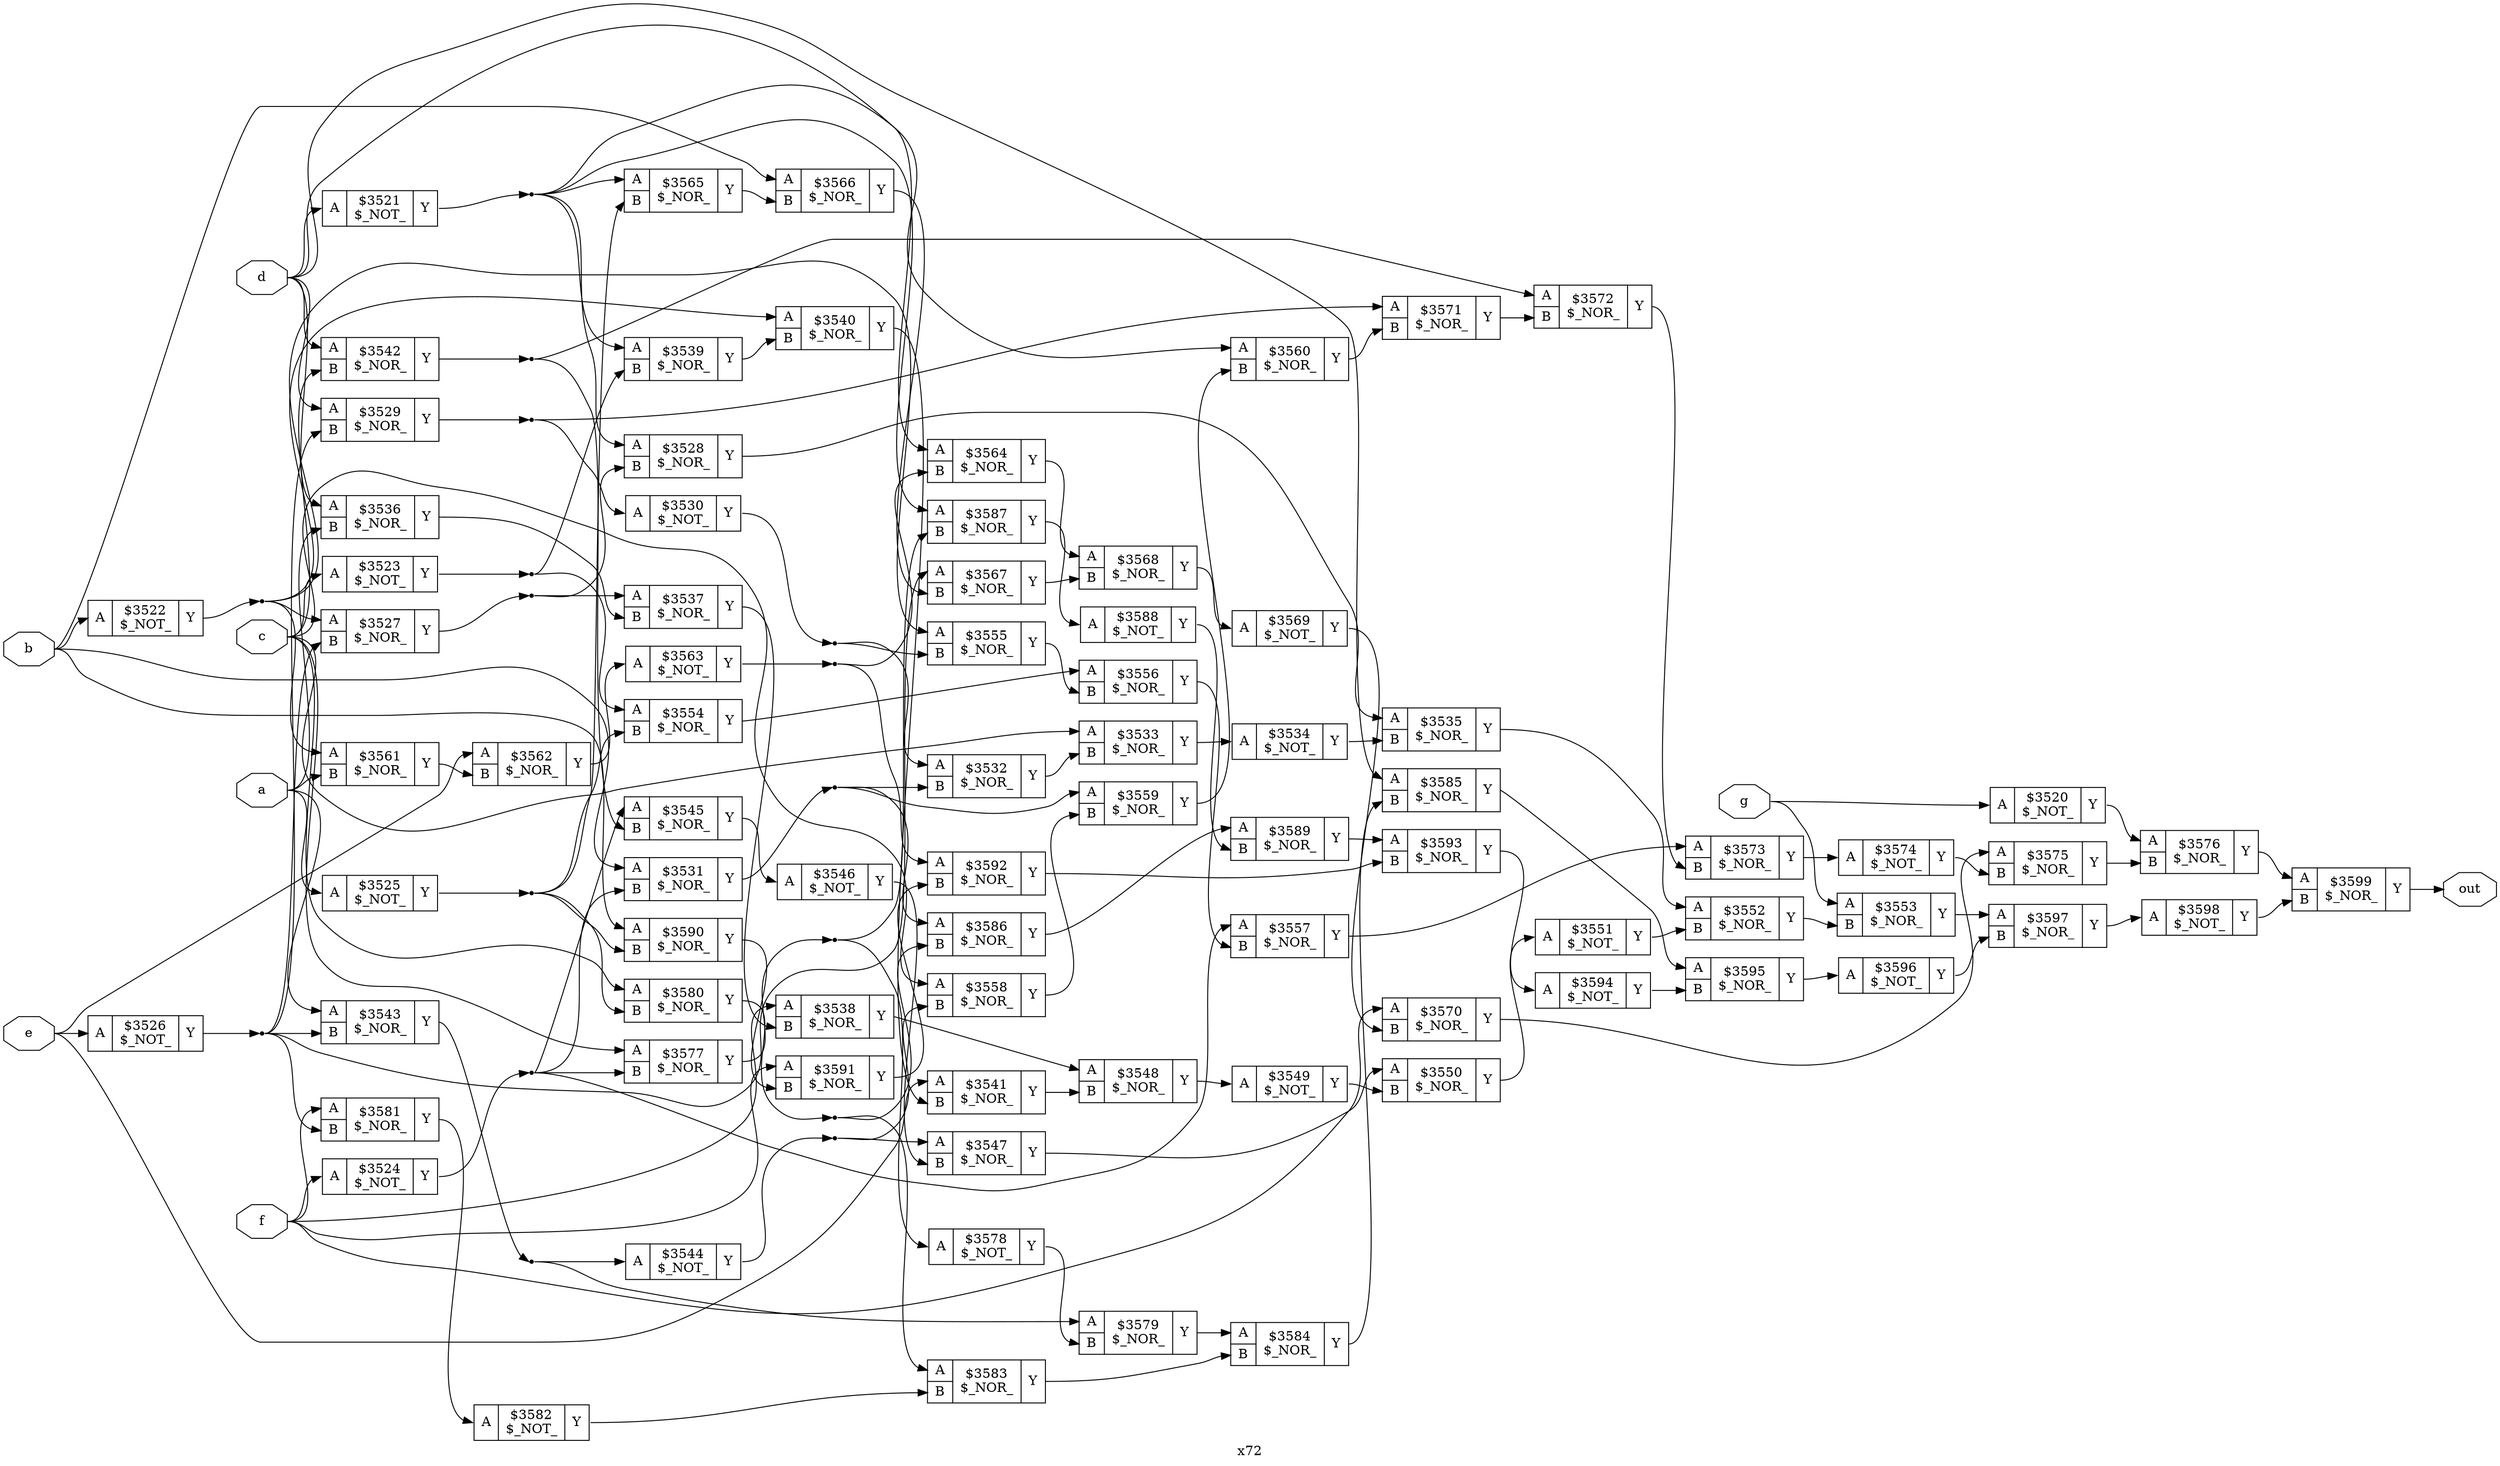 digraph "x72" {
label="x72";
rankdir="LR";
remincross=true;
n80 [ shape=octagon, label="a", color="black", fontcolor="black" ];
n81 [ shape=octagon, label="b", color="black", fontcolor="black" ];
n82 [ shape=octagon, label="c", color="black", fontcolor="black" ];
n83 [ shape=octagon, label="d", color="black", fontcolor="black" ];
n84 [ shape=octagon, label="e", color="black", fontcolor="black" ];
n85 [ shape=octagon, label="f", color="black", fontcolor="black" ];
n86 [ shape=octagon, label="g", color="black", fontcolor="black" ];
n87 [ shape=octagon, label="out", color="black", fontcolor="black" ];
c90 [ shape=record, label="{{<p88> A}|$3520\n$_NOT_|{<p89> Y}}" ];
c91 [ shape=record, label="{{<p88> A}|$3521\n$_NOT_|{<p89> Y}}" ];
c92 [ shape=record, label="{{<p88> A}|$3522\n$_NOT_|{<p89> Y}}" ];
c93 [ shape=record, label="{{<p88> A}|$3523\n$_NOT_|{<p89> Y}}" ];
c94 [ shape=record, label="{{<p88> A}|$3524\n$_NOT_|{<p89> Y}}" ];
c95 [ shape=record, label="{{<p88> A}|$3525\n$_NOT_|{<p89> Y}}" ];
c96 [ shape=record, label="{{<p88> A}|$3526\n$_NOT_|{<p89> Y}}" ];
c98 [ shape=record, label="{{<p88> A|<p97> B}|$3527\n$_NOR_|{<p89> Y}}" ];
c99 [ shape=record, label="{{<p88> A|<p97> B}|$3528\n$_NOR_|{<p89> Y}}" ];
c100 [ shape=record, label="{{<p88> A|<p97> B}|$3529\n$_NOR_|{<p89> Y}}" ];
c101 [ shape=record, label="{{<p88> A}|$3530\n$_NOT_|{<p89> Y}}" ];
c102 [ shape=record, label="{{<p88> A|<p97> B}|$3531\n$_NOR_|{<p89> Y}}" ];
c103 [ shape=record, label="{{<p88> A|<p97> B}|$3532\n$_NOR_|{<p89> Y}}" ];
c104 [ shape=record, label="{{<p88> A|<p97> B}|$3533\n$_NOR_|{<p89> Y}}" ];
c105 [ shape=record, label="{{<p88> A}|$3534\n$_NOT_|{<p89> Y}}" ];
c106 [ shape=record, label="{{<p88> A|<p97> B}|$3535\n$_NOR_|{<p89> Y}}" ];
c107 [ shape=record, label="{{<p88> A|<p97> B}|$3536\n$_NOR_|{<p89> Y}}" ];
c108 [ shape=record, label="{{<p88> A|<p97> B}|$3537\n$_NOR_|{<p89> Y}}" ];
c109 [ shape=record, label="{{<p88> A|<p97> B}|$3538\n$_NOR_|{<p89> Y}}" ];
c110 [ shape=record, label="{{<p88> A|<p97> B}|$3539\n$_NOR_|{<p89> Y}}" ];
c111 [ shape=record, label="{{<p88> A|<p97> B}|$3540\n$_NOR_|{<p89> Y}}" ];
c112 [ shape=record, label="{{<p88> A|<p97> B}|$3541\n$_NOR_|{<p89> Y}}" ];
c113 [ shape=record, label="{{<p88> A|<p97> B}|$3542\n$_NOR_|{<p89> Y}}" ];
c114 [ shape=record, label="{{<p88> A|<p97> B}|$3543\n$_NOR_|{<p89> Y}}" ];
c115 [ shape=record, label="{{<p88> A}|$3544\n$_NOT_|{<p89> Y}}" ];
c116 [ shape=record, label="{{<p88> A|<p97> B}|$3545\n$_NOR_|{<p89> Y}}" ];
c117 [ shape=record, label="{{<p88> A}|$3546\n$_NOT_|{<p89> Y}}" ];
c118 [ shape=record, label="{{<p88> A|<p97> B}|$3547\n$_NOR_|{<p89> Y}}" ];
c119 [ shape=record, label="{{<p88> A|<p97> B}|$3548\n$_NOR_|{<p89> Y}}" ];
c120 [ shape=record, label="{{<p88> A}|$3549\n$_NOT_|{<p89> Y}}" ];
c121 [ shape=record, label="{{<p88> A|<p97> B}|$3550\n$_NOR_|{<p89> Y}}" ];
c122 [ shape=record, label="{{<p88> A}|$3551\n$_NOT_|{<p89> Y}}" ];
c123 [ shape=record, label="{{<p88> A|<p97> B}|$3552\n$_NOR_|{<p89> Y}}" ];
c124 [ shape=record, label="{{<p88> A|<p97> B}|$3553\n$_NOR_|{<p89> Y}}" ];
c125 [ shape=record, label="{{<p88> A|<p97> B}|$3554\n$_NOR_|{<p89> Y}}" ];
c126 [ shape=record, label="{{<p88> A|<p97> B}|$3555\n$_NOR_|{<p89> Y}}" ];
c127 [ shape=record, label="{{<p88> A|<p97> B}|$3556\n$_NOR_|{<p89> Y}}" ];
c128 [ shape=record, label="{{<p88> A|<p97> B}|$3557\n$_NOR_|{<p89> Y}}" ];
c129 [ shape=record, label="{{<p88> A|<p97> B}|$3558\n$_NOR_|{<p89> Y}}" ];
c130 [ shape=record, label="{{<p88> A|<p97> B}|$3559\n$_NOR_|{<p89> Y}}" ];
c131 [ shape=record, label="{{<p88> A|<p97> B}|$3560\n$_NOR_|{<p89> Y}}" ];
c132 [ shape=record, label="{{<p88> A|<p97> B}|$3561\n$_NOR_|{<p89> Y}}" ];
c133 [ shape=record, label="{{<p88> A|<p97> B}|$3562\n$_NOR_|{<p89> Y}}" ];
c134 [ shape=record, label="{{<p88> A}|$3563\n$_NOT_|{<p89> Y}}" ];
c135 [ shape=record, label="{{<p88> A|<p97> B}|$3564\n$_NOR_|{<p89> Y}}" ];
c136 [ shape=record, label="{{<p88> A|<p97> B}|$3565\n$_NOR_|{<p89> Y}}" ];
c137 [ shape=record, label="{{<p88> A|<p97> B}|$3566\n$_NOR_|{<p89> Y}}" ];
c138 [ shape=record, label="{{<p88> A|<p97> B}|$3567\n$_NOR_|{<p89> Y}}" ];
c139 [ shape=record, label="{{<p88> A|<p97> B}|$3568\n$_NOR_|{<p89> Y}}" ];
c140 [ shape=record, label="{{<p88> A}|$3569\n$_NOT_|{<p89> Y}}" ];
c141 [ shape=record, label="{{<p88> A|<p97> B}|$3570\n$_NOR_|{<p89> Y}}" ];
c142 [ shape=record, label="{{<p88> A|<p97> B}|$3571\n$_NOR_|{<p89> Y}}" ];
c143 [ shape=record, label="{{<p88> A|<p97> B}|$3572\n$_NOR_|{<p89> Y}}" ];
c144 [ shape=record, label="{{<p88> A|<p97> B}|$3573\n$_NOR_|{<p89> Y}}" ];
c145 [ shape=record, label="{{<p88> A}|$3574\n$_NOT_|{<p89> Y}}" ];
c146 [ shape=record, label="{{<p88> A|<p97> B}|$3575\n$_NOR_|{<p89> Y}}" ];
c147 [ shape=record, label="{{<p88> A|<p97> B}|$3576\n$_NOR_|{<p89> Y}}" ];
c148 [ shape=record, label="{{<p88> A|<p97> B}|$3577\n$_NOR_|{<p89> Y}}" ];
c149 [ shape=record, label="{{<p88> A}|$3578\n$_NOT_|{<p89> Y}}" ];
c150 [ shape=record, label="{{<p88> A|<p97> B}|$3579\n$_NOR_|{<p89> Y}}" ];
c151 [ shape=record, label="{{<p88> A|<p97> B}|$3580\n$_NOR_|{<p89> Y}}" ];
c152 [ shape=record, label="{{<p88> A|<p97> B}|$3581\n$_NOR_|{<p89> Y}}" ];
c153 [ shape=record, label="{{<p88> A}|$3582\n$_NOT_|{<p89> Y}}" ];
c154 [ shape=record, label="{{<p88> A|<p97> B}|$3583\n$_NOR_|{<p89> Y}}" ];
c155 [ shape=record, label="{{<p88> A|<p97> B}|$3584\n$_NOR_|{<p89> Y}}" ];
c156 [ shape=record, label="{{<p88> A|<p97> B}|$3585\n$_NOR_|{<p89> Y}}" ];
c157 [ shape=record, label="{{<p88> A|<p97> B}|$3586\n$_NOR_|{<p89> Y}}" ];
c158 [ shape=record, label="{{<p88> A|<p97> B}|$3587\n$_NOR_|{<p89> Y}}" ];
c159 [ shape=record, label="{{<p88> A}|$3588\n$_NOT_|{<p89> Y}}" ];
c160 [ shape=record, label="{{<p88> A|<p97> B}|$3589\n$_NOR_|{<p89> Y}}" ];
c161 [ shape=record, label="{{<p88> A|<p97> B}|$3590\n$_NOR_|{<p89> Y}}" ];
c162 [ shape=record, label="{{<p88> A|<p97> B}|$3591\n$_NOR_|{<p89> Y}}" ];
c163 [ shape=record, label="{{<p88> A|<p97> B}|$3592\n$_NOR_|{<p89> Y}}" ];
c164 [ shape=record, label="{{<p88> A|<p97> B}|$3593\n$_NOR_|{<p89> Y}}" ];
c165 [ shape=record, label="{{<p88> A}|$3594\n$_NOT_|{<p89> Y}}" ];
c166 [ shape=record, label="{{<p88> A|<p97> B}|$3595\n$_NOR_|{<p89> Y}}" ];
c167 [ shape=record, label="{{<p88> A}|$3596\n$_NOT_|{<p89> Y}}" ];
c168 [ shape=record, label="{{<p88> A|<p97> B}|$3597\n$_NOR_|{<p89> Y}}" ];
c169 [ shape=record, label="{{<p88> A}|$3598\n$_NOT_|{<p89> Y}}" ];
c170 [ shape=record, label="{{<p88> A|<p97> B}|$3599\n$_NOR_|{<p89> Y}}" ];
n1 [ shape=point ];
c91:p89:e -> n1:w [color="black", label=""];
n1:e -> c110:p88:w [color="black", label=""];
n1:e -> c131:p88:w [color="black", label=""];
n1:e -> c136:p88:w [color="black", label=""];
n1:e -> c158:p88:w [color="black", label=""];
n1:e -> c99:p88:w [color="black", label=""];
n10 [ shape=point ];
c101:p89:e -> n10:w [color="black", label=""];
n10:e -> c103:p88:w [color="black", label=""];
n10:e -> c126:p97:w [color="black", label=""];
n11 [ shape=point ];
c102:p89:e -> n11:w [color="black", label=""];
n11:e -> c103:p97:w [color="black", label=""];
n11:e -> c130:p88:w [color="black", label=""];
n11:e -> c157:p88:w [color="black", label=""];
c103:p89:e -> c104:p97:w [color="black", label=""];
c104:p89:e -> c105:p88:w [color="black", label=""];
c105:p89:e -> c106:p97:w [color="black", label=""];
c106:p89:e -> c123:p88:w [color="black", label=""];
c107:p89:e -> c108:p97:w [color="black", label=""];
c108:p89:e -> c109:p97:w [color="black", label=""];
c109:p89:e -> c119:p88:w [color="black", label=""];
c110:p89:e -> c111:p97:w [color="black", label=""];
n2 [ shape=point ];
c92:p89:e -> n2:w [color="black", label=""];
n2:e -> c111:p88:w [color="black", label=""];
n2:e -> c126:p88:w [color="black", label=""];
n2:e -> c132:p88:w [color="black", label=""];
n2:e -> c98:p88:w [color="black", label=""];
c111:p89:e -> c112:p97:w [color="black", label=""];
c112:p89:e -> c119:p97:w [color="black", label=""];
n22 [ shape=point ];
c113:p89:e -> n22:w [color="black", label=""];
n22:e -> c116:p97:w [color="black", label=""];
n22:e -> c143:p88:w [color="black", label=""];
n23 [ shape=point ];
c114:p89:e -> n23:w [color="black", label=""];
n23:e -> c115:p88:w [color="black", label=""];
n23:e -> c150:p88:w [color="black", label=""];
n24 [ shape=point ];
c115:p89:e -> n24:w [color="black", label=""];
n24:e -> c118:p88:w [color="black", label=""];
n24:e -> c129:p97:w [color="black", label=""];
c116:p89:e -> c117:p88:w [color="black", label=""];
c117:p89:e -> c118:p97:w [color="black", label=""];
c118:p89:e -> c121:p88:w [color="black", label=""];
c119:p89:e -> c120:p88:w [color="black", label=""];
c120:p89:e -> c121:p97:w [color="black", label=""];
n3 [ shape=point ];
c93:p89:e -> n3:w [color="black", label=""];
n3:e -> c110:p97:w [color="black", label=""];
n3:e -> c125:p88:w [color="black", label=""];
c121:p89:e -> c122:p88:w [color="black", label=""];
c122:p89:e -> c123:p97:w [color="black", label=""];
c123:p89:e -> c124:p97:w [color="black", label=""];
c124:p89:e -> c168:p88:w [color="black", label=""];
c125:p89:e -> c127:p88:w [color="black", label=""];
c126:p89:e -> c127:p97:w [color="black", label=""];
c127:p89:e -> c128:p97:w [color="black", label=""];
c128:p89:e -> c144:p88:w [color="black", label=""];
c129:p89:e -> c130:p97:w [color="black", label=""];
c130:p89:e -> c131:p97:w [color="black", label=""];
n4 [ shape=point ];
c94:p89:e -> n4:w [color="black", label=""];
n4:e -> c102:p97:w [color="black", label=""];
n4:e -> c116:p88:w [color="black", label=""];
n4:e -> c128:p88:w [color="black", label=""];
n4:e -> c148:p97:w [color="black", label=""];
c131:p89:e -> c142:p97:w [color="black", label=""];
c132:p89:e -> c133:p97:w [color="black", label=""];
c133:p89:e -> c134:p88:w [color="black", label=""];
n43 [ shape=point ];
c134:p89:e -> n43:w [color="black", label=""];
n43:e -> c135:p97:w [color="black", label=""];
n43:e -> c163:p88:w [color="black", label=""];
c135:p89:e -> c139:p88:w [color="black", label=""];
c136:p89:e -> c137:p97:w [color="black", label=""];
c137:p89:e -> c138:p97:w [color="black", label=""];
c138:p89:e -> c139:p97:w [color="black", label=""];
c139:p89:e -> c140:p88:w [color="black", label=""];
c140:p89:e -> c141:p97:w [color="black", label=""];
n5 [ shape=point ];
c95:p89:e -> n5:w [color="black", label=""];
n5:e -> c125:p97:w [color="black", label=""];
n5:e -> c136:p97:w [color="black", label=""];
n5:e -> c151:p97:w [color="black", label=""];
n5:e -> c161:p97:w [color="black", label=""];
c141:p89:e -> c146:p88:w [color="black", label=""];
c142:p89:e -> c143:p97:w [color="black", label=""];
c143:p89:e -> c144:p97:w [color="black", label=""];
c144:p89:e -> c145:p88:w [color="black", label=""];
c145:p89:e -> c146:p97:w [color="black", label=""];
c146:p89:e -> c147:p97:w [color="black", label=""];
c147:p89:e -> c170:p88:w [color="black", label=""];
n57 [ shape=point ];
c148:p89:e -> n57:w [color="black", label=""];
n57:e -> c149:p88:w [color="black", label=""];
n57:e -> c158:p97:w [color="black", label=""];
c149:p89:e -> c150:p97:w [color="black", label=""];
c150:p89:e -> c155:p88:w [color="black", label=""];
n6 [ shape=point ];
c96:p89:e -> n6:w [color="black", label=""];
n6:e -> c100:p97:w [color="black", label=""];
n6:e -> c114:p97:w [color="black", label=""];
n6:e -> c138:p88:w [color="black", label=""];
n6:e -> c152:p97:w [color="black", label=""];
n6:e -> c98:p97:w [color="black", label=""];
n60 [ shape=point ];
c151:p89:e -> n60:w [color="black", label=""];
n60:e -> c154:p88:w [color="black", label=""];
n60:e -> c157:p97:w [color="black", label=""];
c152:p89:e -> c153:p88:w [color="black", label=""];
c153:p89:e -> c154:p97:w [color="black", label=""];
c154:p89:e -> c155:p97:w [color="black", label=""];
c155:p89:e -> c156:p97:w [color="black", label=""];
c156:p89:e -> c166:p88:w [color="black", label=""];
c157:p89:e -> c160:p88:w [color="black", label=""];
c158:p89:e -> c159:p88:w [color="black", label=""];
c159:p89:e -> c160:p97:w [color="black", label=""];
c160:p89:e -> c164:p88:w [color="black", label=""];
n7 [ shape=point ];
c98:p89:e -> n7:w [color="black", label=""];
n7:e -> c108:p88:w [color="black", label=""];
n7:e -> c99:p97:w [color="black", label=""];
c161:p89:e -> c162:p97:w [color="black", label=""];
c162:p89:e -> c163:p97:w [color="black", label=""];
c163:p89:e -> c164:p97:w [color="black", label=""];
c164:p89:e -> c165:p88:w [color="black", label=""];
c165:p89:e -> c166:p97:w [color="black", label=""];
c166:p89:e -> c167:p88:w [color="black", label=""];
c167:p89:e -> c168:p97:w [color="black", label=""];
c168:p89:e -> c169:p88:w [color="black", label=""];
c169:p89:e -> c170:p97:w [color="black", label=""];
c90:p89:e -> c147:p88:w [color="black", label=""];
c99:p89:e -> c106:p88:w [color="black", label=""];
n80:e -> c107:p97:w [color="black", label=""];
n80:e -> c114:p88:w [color="black", label=""];
n80:e -> c132:p97:w [color="black", label=""];
n80:e -> c95:p88:w [color="black", label=""];
n81:e -> c102:p88:w [color="black", label=""];
n81:e -> c137:p88:w [color="black", label=""];
n81:e -> c161:p88:w [color="black", label=""];
n81:e -> c92:p88:w [color="black", label=""];
n82:e -> c104:p88:w [color="black", label=""];
n82:e -> c113:p97:w [color="black", label=""];
n82:e -> c129:p88:w [color="black", label=""];
n82:e -> c148:p88:w [color="black", label=""];
n82:e -> c151:p88:w [color="black", label=""];
n82:e -> c93:p88:w [color="black", label=""];
n83:e -> c100:p88:w [color="black", label=""];
n83:e -> c107:p88:w [color="black", label=""];
n83:e -> c113:p88:w [color="black", label=""];
n83:e -> c135:p88:w [color="black", label=""];
n83:e -> c156:p88:w [color="black", label=""];
n83:e -> c91:p88:w [color="black", label=""];
n84:e -> c112:p88:w [color="black", label=""];
n84:e -> c133:p88:w [color="black", label=""];
n84:e -> c96:p88:w [color="black", label=""];
n85:e -> c109:p88:w [color="black", label=""];
n85:e -> c141:p88:w [color="black", label=""];
n85:e -> c152:p88:w [color="black", label=""];
n85:e -> c162:p88:w [color="black", label=""];
n85:e -> c94:p88:w [color="black", label=""];
n86:e -> c124:p88:w [color="black", label=""];
n86:e -> c90:p88:w [color="black", label=""];
c170:p89:e -> n87:w [color="black", label=""];
n9 [ shape=point ];
c100:p89:e -> n9:w [color="black", label=""];
n9:e -> c101:p88:w [color="black", label=""];
n9:e -> c142:p88:w [color="black", label=""];
}
